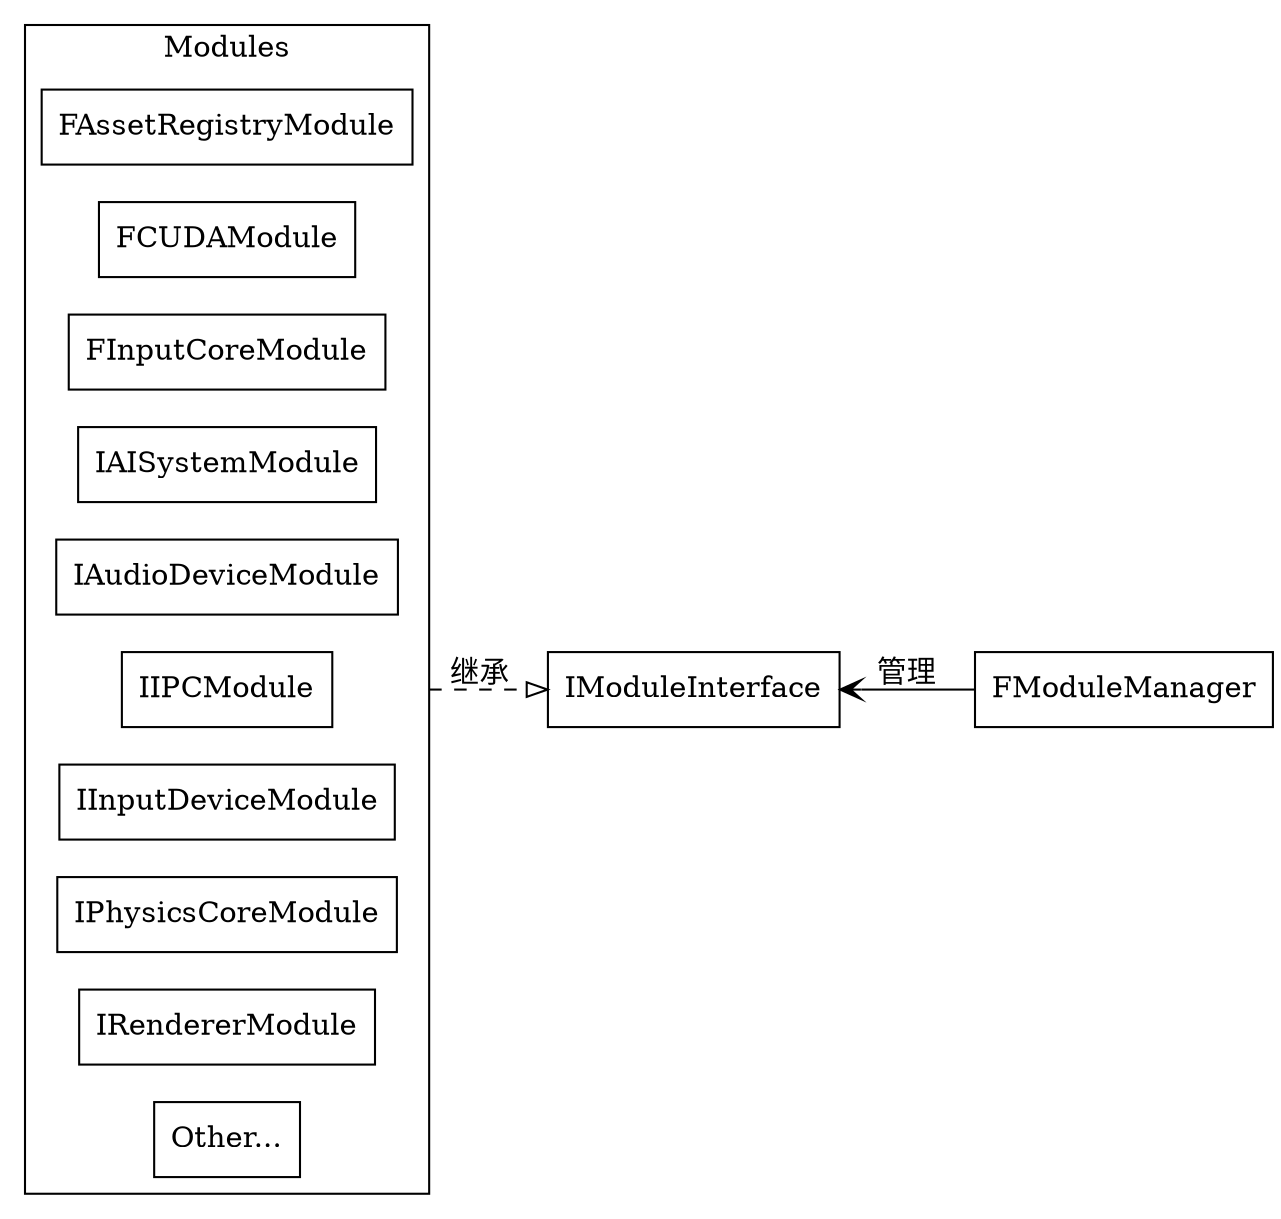 digraph {
    rankdir = LR
    compound = true

    node [ shape = box ]

    subgraph cluster_modules {
        graph [ label="Modules"; ]
        FAssetRegistryModule 
        FCUDAModule 
        FInputCoreModule 
        IAISystemModule 
        IAudioDeviceModule 
        IIPCModule 
        IInputDeviceModule 
        IPhysicsCoreModule 
        IRendererModule 
        "Other..." 
    }

    IIPCModule -> IModuleInterface [
        label = 继承
        ltail = cluster_modules
        style = dashed 
        arrowhead = onormal 
    ]


    IModuleInterface -> FModuleManager [ 
        label = 管理
        dir = back 
        arrowtail = vee 
    ]

}
